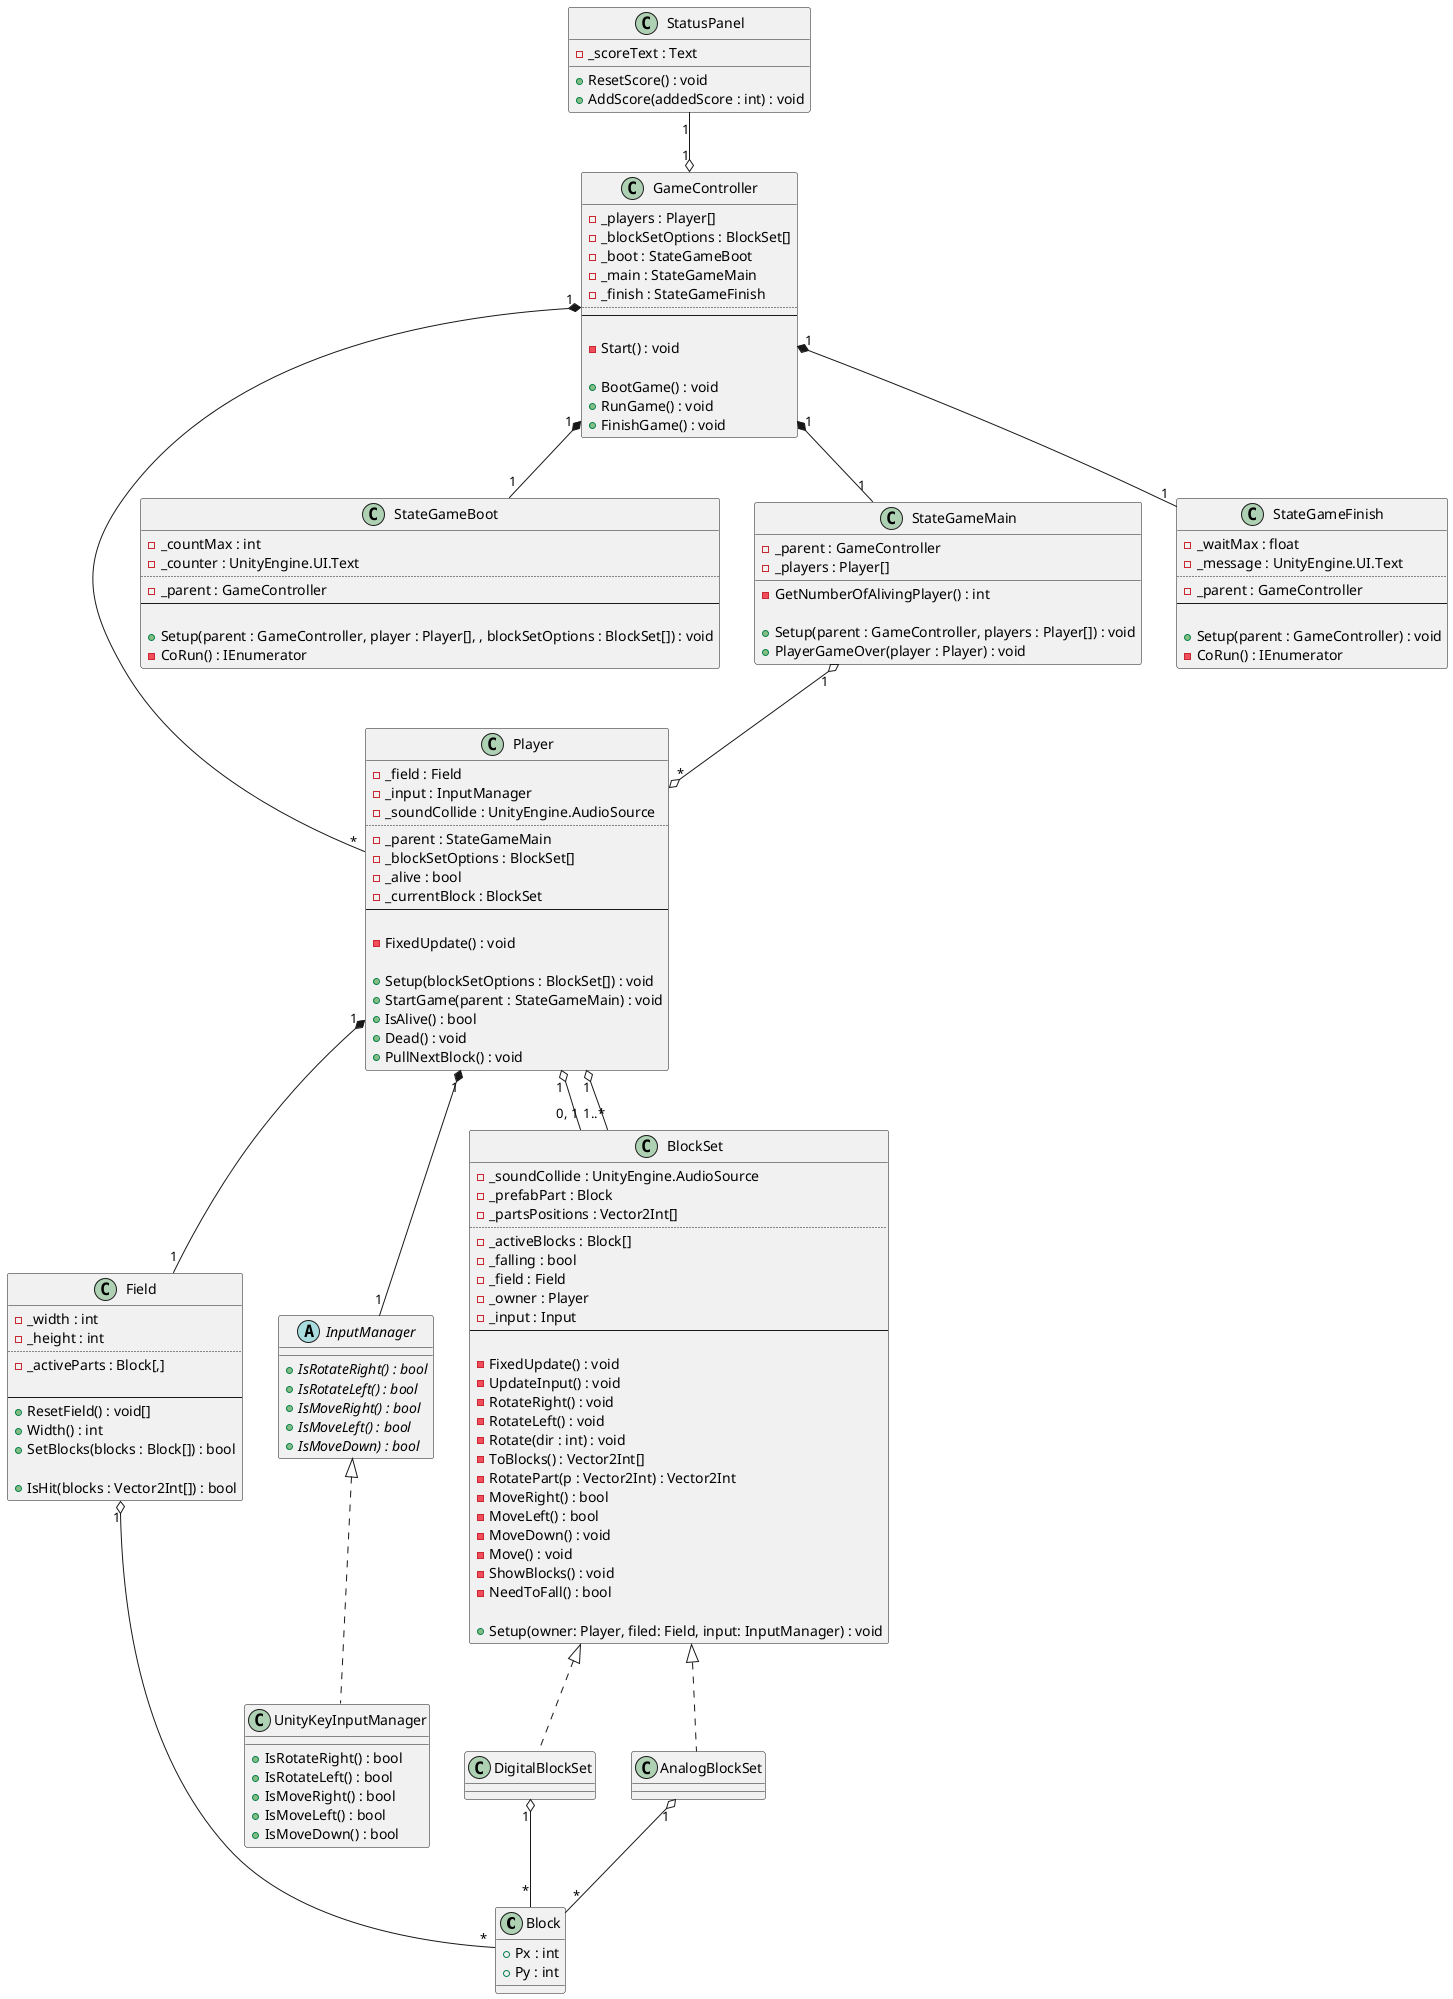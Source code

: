 @startuml

class Block
{
    + Px : int
    + Py : int
}

' フィールドの状態を管理する
class Field
{
    - _width : int
    - _height : int
    ..
    - _activeParts : Block[,]

    --
    + ResetField() : void[]
    + Width() : int
    ' @return ブロックが積みあがってしまったらtrue, そうでなければfalse を返す
    + SetBlocks(blocks : Block[]) : bool

    + IsHit(blocks : Vector2Int[]) : bool
}

' ゲームの進行を管理する
class GameController
{
    - _players : Player[]
    - _blockSetOptions : BlockSet[]
    - _boot : StateGameBoot
    - _main : StateGameMain
    - _finish : StateGameFinish
    ..
    --

    - Start() : void

    + BootGame() : void
    + RunGame() : void
    + FinishGame() : void
}

class Player
{
    - _field : Field
    - _input : InputManager
    - _soundCollide : UnityEngine.AudioSource
    ..
    - _parent : StateGameMain
    - _blockSetOptions : BlockSet[]
    - _alive : bool
    - _currentBlock : BlockSet
    --

    - FixedUpdate() : void

    + Setup(blockSetOptions : BlockSet[]) : void
    + StartGame(parent : StateGameMain) : void
    + IsAlive() : bool
    + Dead() : void
    + PullNextBlock() : void
}

class StateGameBoot
{
    - _countMax : int
    - _counter : UnityEngine.UI.Text
    ..
    - _parent : GameController
    --

    + Setup(parent : GameController, player : Player[], , blockSetOptions : BlockSet[]) : void
    - CoRun() : IEnumerator
}

class StateGameMain
{
    - _parent : GameController
    - _players : Player[]

    - GetNumberOfAlivingPlayer() : int

    + Setup(parent : GameController, players : Player[]) : void
    + PlayerGameOver(player : Player) : void
}

class StateGameFinish
{
    - _waitMax : float
    - _message : UnityEngine.UI.Text
    ..
    - _parent : GameController
    --

    + Setup(parent : GameController) : void
    - CoRun() : IEnumerator
}

abstract class InputManager
{
    + {abstract} IsRotateRight() : bool
    + {abstract} IsRotateLeft() : bool
    + {abstract} IsMoveRight() : bool
    + {abstract} IsMoveLeft() : bool
    + {abstract} IsMoveDown) : bool
}

class UnityKeyInputManager
{
    + IsRotateRight() : bool
    + IsRotateLeft() : bool
    + IsMoveRight() : bool
    + IsMoveLeft() : bool
    + IsMoveDown() : bool
}

' ブロックの状態を管理する
class BlockSet
{
    - _soundCollide : UnityEngine.AudioSource
    - _prefabPart : Block
    - _partsPositions : Vector2Int[]
    ..
    - _activeBlocks : Block[]
    - _falling : bool
    - _field : Field
    - _owner : Player
    - _input : Input
    --

    - FixedUpdate() : void
    - UpdateInput() : void
    - RotateRight() : void
    - RotateLeft() : void
    - Rotate(dir : int) : void
    - ToBlocks() : Vector2Int[]
    - RotatePart(p : Vector2Int) : Vector2Int
    ' @return 移動できる場合はtrue, 何かにぶつかって移動できない場合はfalse
    - MoveRight() : bool
    ' @return 移動できる場合はtrue, 何かにぶつかって移動できない場合はfalse
    - MoveLeft() : bool
    - MoveDown() : void
    - Move() : void
    - ShowBlocks() : void
    - NeedToFall() : bool

    + Setup(owner: Player, filed: Field, input: InputManager) : void
}


class StatusPanel
{
    - _scoreText : Text
 
    + ResetScore() : void
    + AddScore(addedScore : int) : void
}

Player "1" *-- "1" Field
Player "1" o-- "0, 1" BlockSet
Player "1" o-- "1..*" BlockSet
Player "1" *-- "1" InputManager

GameController "1" *-- "*" Player
GameController "1" *-- "1" StateGameBoot
GameController "1" *-- "1" StateGameMain
GameController "1" *-- "1" StateGameFinish

StateGameMain "1" o--o "*" Player

StatusPanel "1" --o "1" GameController

BlockSet <|.. DigitalBlockSet
BlockSet <|.. AnalogBlockSet

InputManager <|.. UnityKeyInputManager

Field "1" o-- "*" Block
DigitalBlockSet "1" o-- "*" Block
AnalogBlockSet "1" o-- "*" Block

@enduml